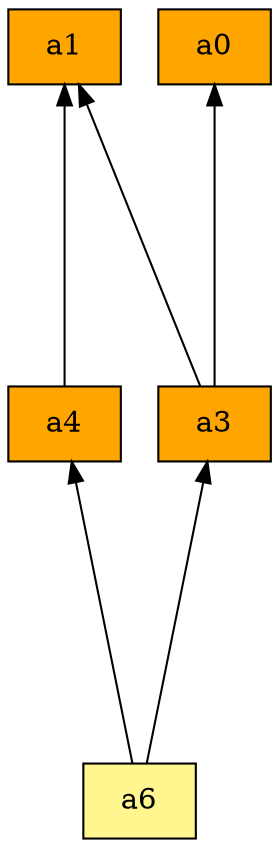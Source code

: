 digraph G {
rankdir=BT;ranksep="2.0";
"a1" [shape=record,fillcolor=orange,style=filled,label="{a1}"];
"a4" [shape=record,fillcolor=orange,style=filled,label="{a4}"];
"a3" [shape=record,fillcolor=orange,style=filled,label="{a3}"];
"a6" [shape=record,fillcolor=khaki1,style=filled,label="{a6}"];
"a0" [shape=record,fillcolor=orange,style=filled,label="{a0}"];
"a4" -> "a1"
"a3" -> "a1"
"a3" -> "a0"
"a6" -> "a4"
"a6" -> "a3"
}